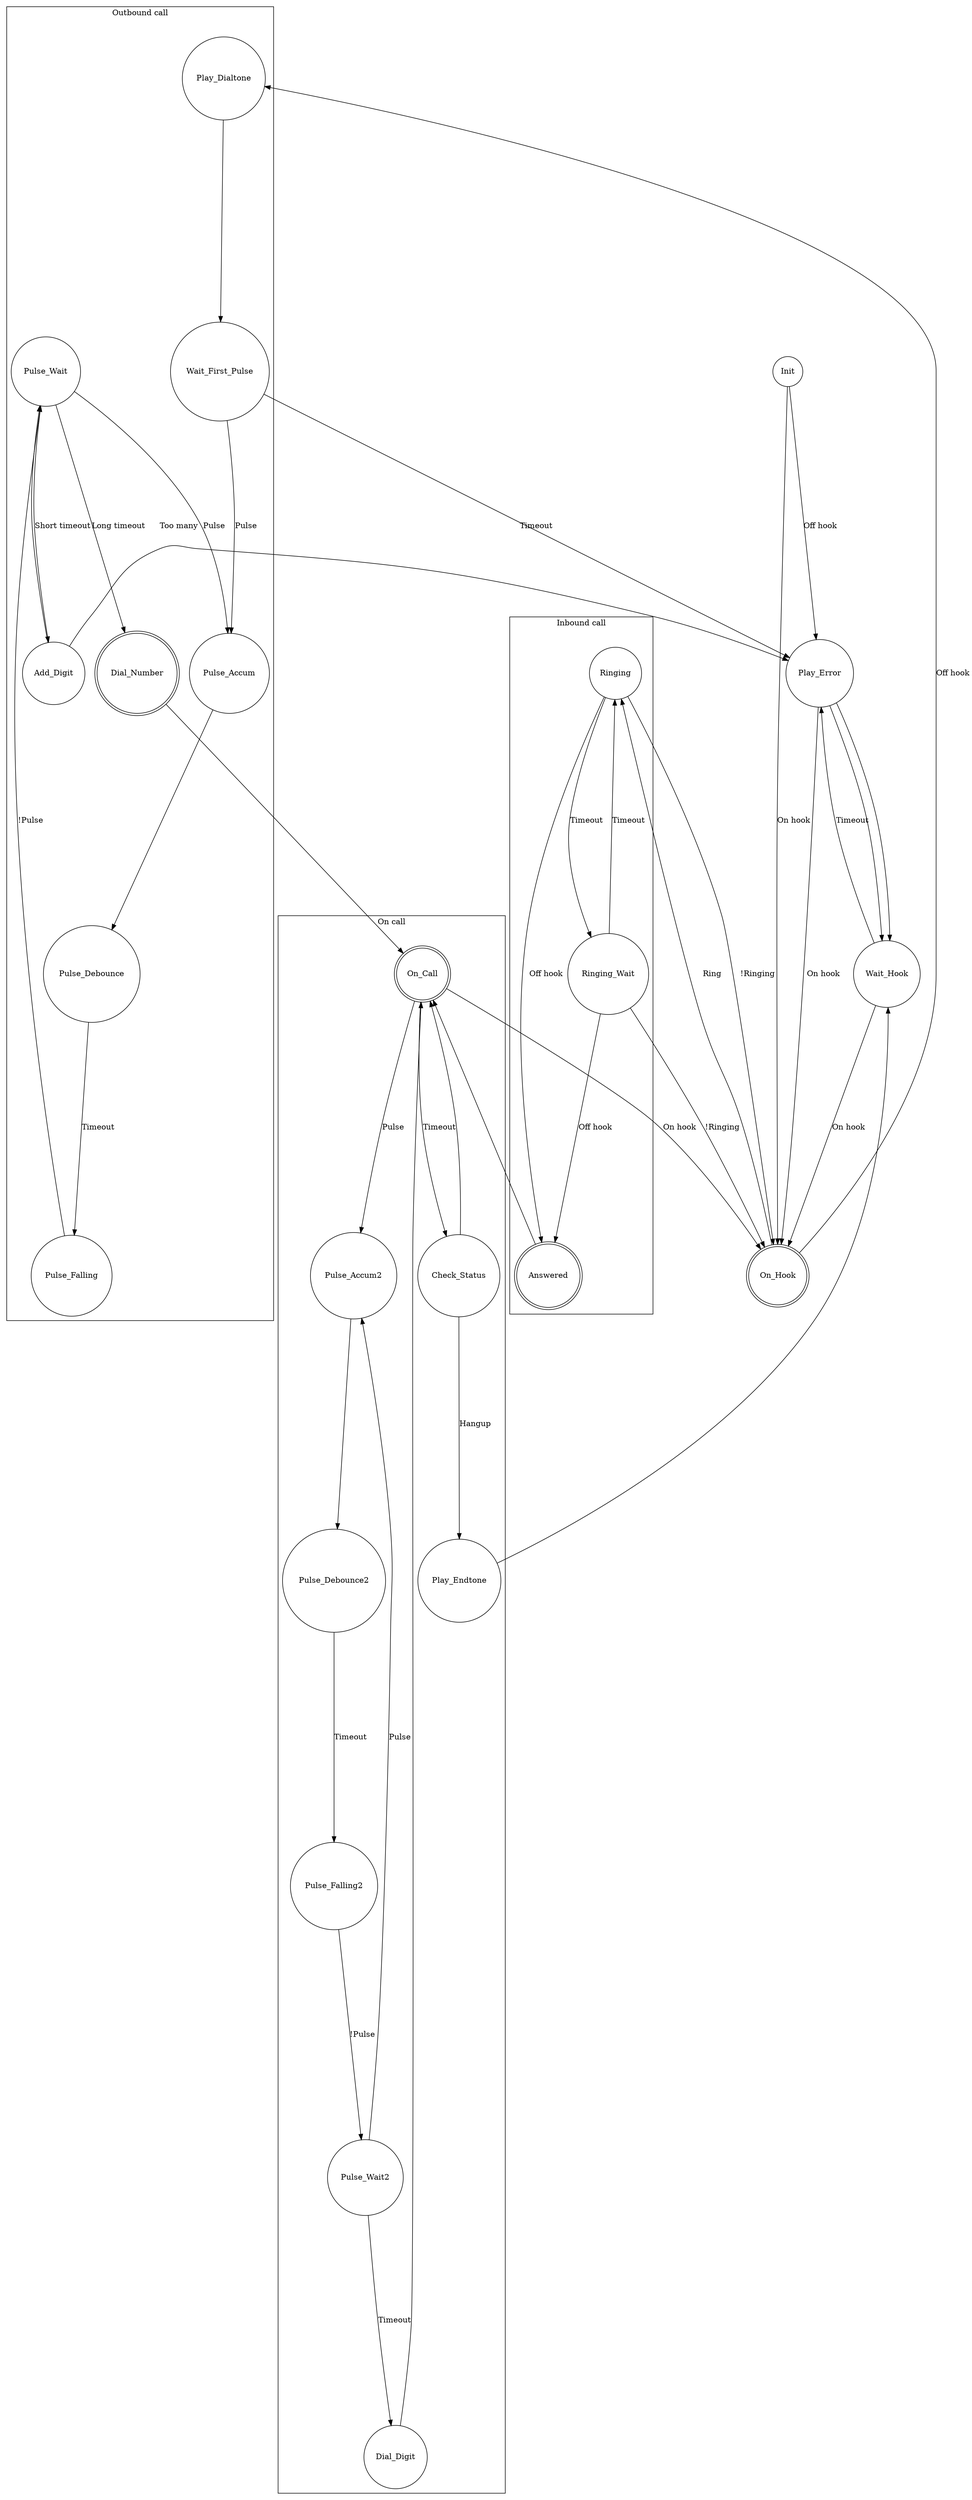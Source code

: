 digraph finite_state_machine
{
	ranksep = 5;
	//rankdir=LR;
	//size="8,5"

	node [shape = doublecircle]; On_Hook; On_Call; Answered; Dial_Number;
	node [shape = circle];

	subgraph cluster_inbound
	{
		label = "Inbound call";
		Ringing;
		Ringing_Wait;
		Answered;
	}
	subgraph cluster_outbound
	{
		label = "Outbound call";
		Play_Dialtone;
		Wait_First_Pulse;
		Pulse_Accum;
		Pulse_Debounce;
		Pulse_Falling;
		Pulse_Wait;
		Add_Digit;
		Dial_Number;
	}
	subgraph cluster_oncall
	{
		label = "On call";
		On_Call;
		Check_Status;
		Play_Endtone;
		Pulse_Accum2;
		Pulse_Debounce2;
		Pulse_Falling2;
		Pulse_Wait2;
		Dial_Digit;
	}

	Init -> On_Hook [ label = "On hook" ];
	Init -> Play_Error [ label = "Off hook" ];
	On_Hook -> Play_Dialtone [ label = "Off hook" ];
	Play_Error -> On_Hook [ label = "On hook" ];
	Play_Error -> Wait_Hook;

	Play_Dialtone -> Wait_First_Pulse;
	Wait_First_Pulse -> Play_Error [ label = "Timeout" ];
	Play_Error -> Wait_Hook;
	Wait_Hook -> Play_Error [ label = "Timeout" ];
	Wait_Hook -> On_Hook [ label = "On hook" ];
	Wait_First_Pulse -> Pulse_Accum [ label = "Pulse"];

	Pulse_Accum -> Pulse_Debounce;
	Pulse_Debounce -> Pulse_Falling [ label = "Timeout"];
	Pulse_Falling -> Pulse_Wait [ label = "!Pulse"];
	Pulse_Wait -> Pulse_Accum [ label = "Pulse" ];
	Pulse_Wait -> Add_Digit [ label = "Short timeout" ];
	Add_Digit -> Pulse_Wait;
	Add_Digit -> Play_Error [ label = "Too many" ];
	Pulse_Wait -> Dial_Number [ label = "Long timeout" ];

	Dial_Number -> On_Call;

	On_Call -> On_Hook [ label = "On hook" ];
	On_Call -> Check_Status [ label = "Timeout" ];
	Check_Status -> On_Call;
	Check_Status -> Play_Endtone [ label = "Hangup" ];
	Play_Endtone -> Wait_Hook;
	On_Call -> Pulse_Accum2 [ label = "Pulse" ];
	Pulse_Accum2 -> Pulse_Debounce2;
	Pulse_Debounce2 -> Pulse_Falling2 [ label = "Timeout" ];
	Pulse_Falling2 -> Pulse_Wait2 [ label = "!Pulse" ];
	Pulse_Wait2 -> Pulse_Accum2 [ label = "Pulse" ];
	Pulse_Wait2 -> Dial_Digit [ label = "Timeout" ];
	Dial_Digit -> On_Call;

	On_Hook -> Ringing [ label = "Ring" ];
	Ringing -> Ringing_Wait [ label = "Timeout" ];
	Ringing_Wait -> Ringing [ label = "Timeout" ];
	Ringing -> Answered [ label = "Off hook" ];
	Ringing_Wait -> Answered [ label = "Off hook" ];
	Answered -> On_Call;
	Ringing -> On_Hook [ label = "!Ringing" ];
	Ringing_Wait -> On_Hook [ label = "!Ringing" ];
}
